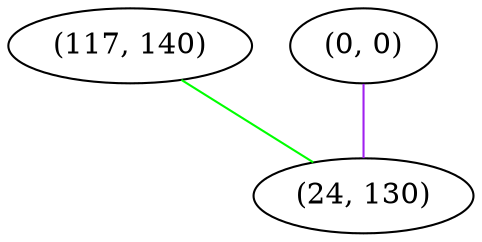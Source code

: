 graph "" {
"(117, 140)";
"(0, 0)";
"(24, 130)";
"(117, 140)" -- "(24, 130)"  [color=green, key=0, weight=2];
"(0, 0)" -- "(24, 130)"  [color=purple, key=0, weight=4];
}
